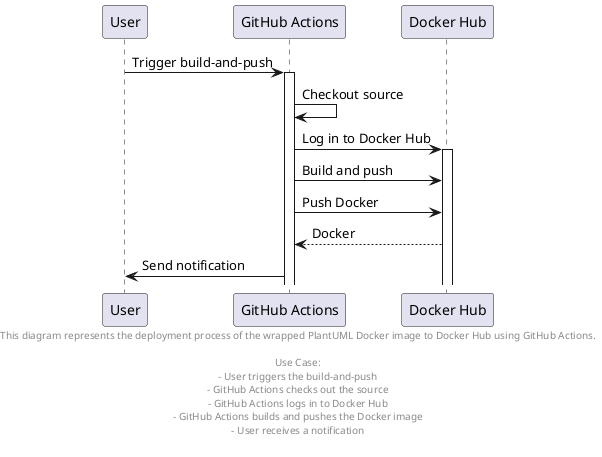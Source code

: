 @startuml deploy

User -> "GitHub Actions": Trigger build-and-push
activate "GitHub Actions"
"GitHub Actions" -> "GitHub Actions": Checkout source
"GitHub Actions" -> "Docker Hub": Log in to Docker Hub
activate "Docker Hub"
"GitHub Actions" -> "Docker Hub": Build and push
"GitHub Actions" -> "Docker Hub": Push Docker
"GitHub Actions" <-- "Docker Hub": Docker
"GitHub Actions" -> User: Send notification

footer
This diagram represents the deployment process of the wrapped PlantUML Docker image to Docker Hub using GitHub Actions.

Use Case:
- User triggers the build-and-push
- GitHub Actions checks out the source
- GitHub Actions logs in to Docker Hub
- GitHub Actions builds and pushes the Docker image
- User receives a notification

end footer

@enduml
